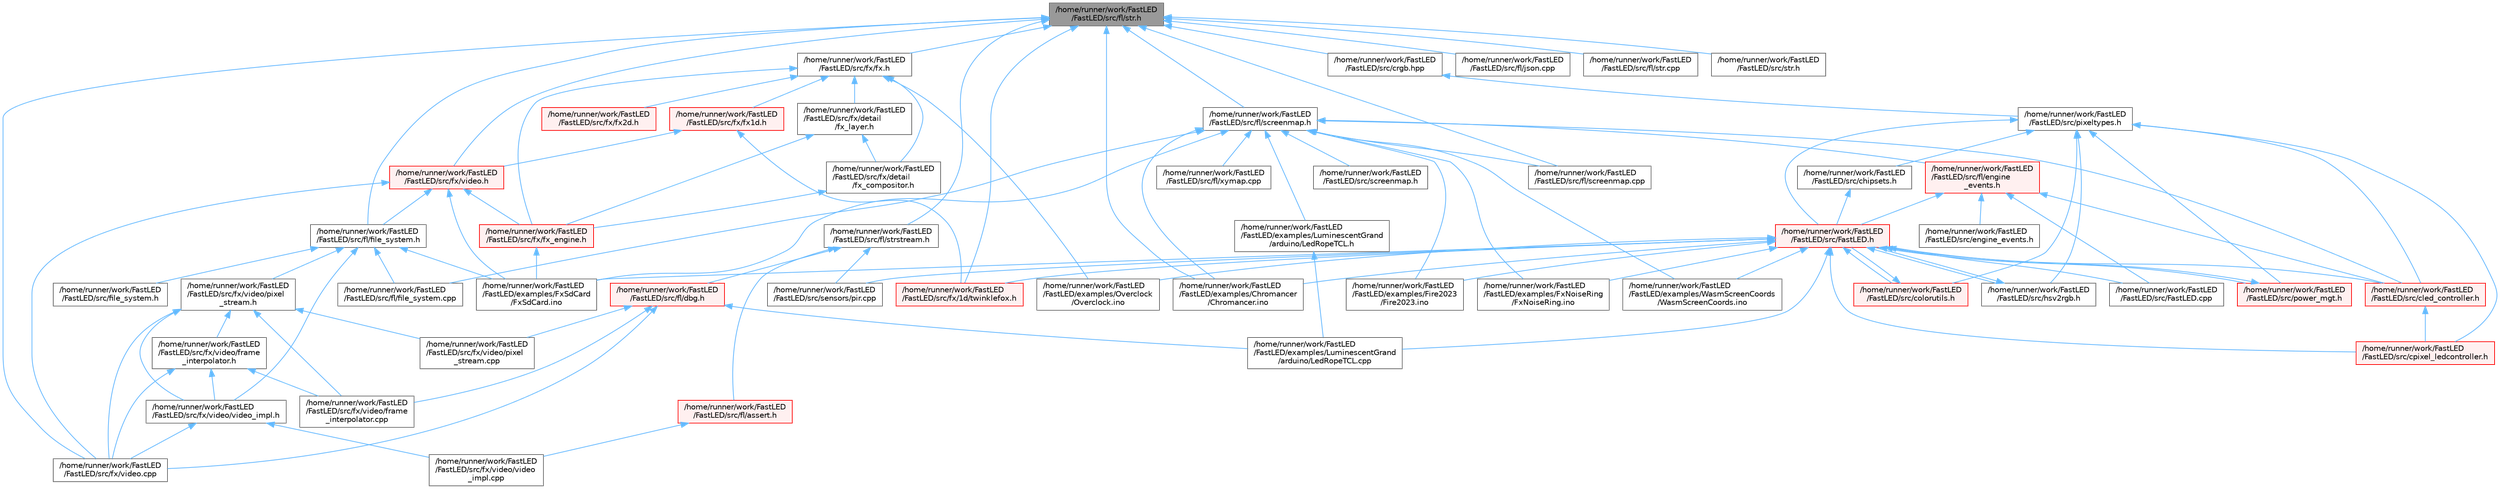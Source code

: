 digraph "/home/runner/work/FastLED/FastLED/src/fl/str.h"
{
 // LATEX_PDF_SIZE
  bgcolor="transparent";
  edge [fontname=Helvetica,fontsize=10,labelfontname=Helvetica,labelfontsize=10];
  node [fontname=Helvetica,fontsize=10,shape=box,height=0.2,width=0.4];
  Node1 [id="Node000001",label="/home/runner/work/FastLED\l/FastLED/src/fl/str.h",height=0.2,width=0.4,color="gray40", fillcolor="grey60", style="filled", fontcolor="black",tooltip=" "];
  Node1 -> Node2 [id="edge1_Node000001_Node000002",dir="back",color="steelblue1",style="solid",tooltip=" "];
  Node2 [id="Node000002",label="/home/runner/work/FastLED\l/FastLED/examples/Chromancer\l/Chromancer.ino",height=0.2,width=0.4,color="grey40", fillcolor="white", style="filled",URL="$d1/ddb/_chromancer_8ino.html",tooltip=" "];
  Node1 -> Node3 [id="edge2_Node000001_Node000003",dir="back",color="steelblue1",style="solid",tooltip=" "];
  Node3 [id="Node000003",label="/home/runner/work/FastLED\l/FastLED/src/crgb.hpp",height=0.2,width=0.4,color="grey40", fillcolor="white", style="filled",URL="$d0/d4b/crgb_8hpp.html",tooltip="Defines utility functions for the red, green, and blue (RGB) pixel struct."];
  Node3 -> Node4 [id="edge3_Node000003_Node000004",dir="back",color="steelblue1",style="solid",tooltip=" "];
  Node4 [id="Node000004",label="/home/runner/work/FastLED\l/FastLED/src/pixeltypes.h",height=0.2,width=0.4,color="grey40", fillcolor="white", style="filled",URL="$d2/dba/pixeltypes_8h.html",tooltip="Includes defintions for RGB and HSV pixels."];
  Node4 -> Node5 [id="edge4_Node000004_Node000005",dir="back",color="steelblue1",style="solid",tooltip=" "];
  Node5 [id="Node000005",label="/home/runner/work/FastLED\l/FastLED/src/FastLED.h",height=0.2,width=0.4,color="red", fillcolor="#FFF0F0", style="filled",URL="$db/d97/_fast_l_e_d_8h.html",tooltip="central include file for FastLED, defines the CFastLED class/object"];
  Node5 -> Node2 [id="edge5_Node000005_Node000002",dir="back",color="steelblue1",style="solid",tooltip=" "];
  Node5 -> Node24 [id="edge6_Node000005_Node000024",dir="back",color="steelblue1",style="solid",tooltip=" "];
  Node24 [id="Node000024",label="/home/runner/work/FastLED\l/FastLED/examples/Fire2023\l/Fire2023.ino",height=0.2,width=0.4,color="grey40", fillcolor="white", style="filled",URL="$d8/d2c/_fire2023_8ino.html",tooltip=" "];
  Node5 -> Node31 [id="edge7_Node000005_Node000031",dir="back",color="steelblue1",style="solid",tooltip=" "];
  Node31 [id="Node000031",label="/home/runner/work/FastLED\l/FastLED/examples/FxNoiseRing\l/FxNoiseRing.ino",height=0.2,width=0.4,color="grey40", fillcolor="white", style="filled",URL="$d3/dac/_fx_noise_ring_8ino.html",tooltip=" "];
  Node5 -> Node34 [id="edge8_Node000005_Node000034",dir="back",color="steelblue1",style="solid",tooltip=" "];
  Node34 [id="Node000034",label="/home/runner/work/FastLED\l/FastLED/examples/FxSdCard\l/FxSdCard.ino",height=0.2,width=0.4,color="grey40", fillcolor="white", style="filled",URL="$d7/d35/_fx_sd_card_8ino.html",tooltip=" "];
  Node5 -> Node38 [id="edge9_Node000005_Node000038",dir="back",color="steelblue1",style="solid",tooltip=" "];
  Node38 [id="Node000038",label="/home/runner/work/FastLED\l/FastLED/examples/LuminescentGrand\l/arduino/LedRopeTCL.cpp",height=0.2,width=0.4,color="grey40", fillcolor="white", style="filled",URL="$d6/dc9/_led_rope_t_c_l_8cpp.html",tooltip=" "];
  Node5 -> Node49 [id="edge10_Node000005_Node000049",dir="back",color="steelblue1",style="solid",tooltip=" "];
  Node49 [id="Node000049",label="/home/runner/work/FastLED\l/FastLED/examples/Overclock\l/Overclock.ino",height=0.2,width=0.4,color="grey40", fillcolor="white", style="filled",URL="$df/d43/_overclock_8ino.html",tooltip="Demonstrates how to overclock a FastLED setup."];
  Node5 -> Node62 [id="edge11_Node000005_Node000062",dir="back",color="steelblue1",style="solid",tooltip=" "];
  Node62 [id="Node000062",label="/home/runner/work/FastLED\l/FastLED/examples/WasmScreenCoords\l/WasmScreenCoords.ino",height=0.2,width=0.4,color="grey40", fillcolor="white", style="filled",URL="$dc/d4d/_wasm_screen_coords_8ino.html",tooltip="Simple test for screen coordinates in the web compiled version of FastLED."];
  Node5 -> Node65 [id="edge12_Node000005_Node000065",dir="back",color="steelblue1",style="solid",tooltip=" "];
  Node65 [id="Node000065",label="/home/runner/work/FastLED\l/FastLED/src/FastLED.cpp",height=0.2,width=0.4,color="grey40", fillcolor="white", style="filled",URL="$d6/dda/_fast_l_e_d_8cpp.html",tooltip="Central source file for FastLED, implements the CFastLED class/object."];
  Node5 -> Node68 [id="edge13_Node000005_Node000068",dir="back",color="steelblue1",style="solid",tooltip=" "];
  Node68 [id="Node000068",label="/home/runner/work/FastLED\l/FastLED/src/cled_controller.h",height=0.2,width=0.4,color="red", fillcolor="#FFF0F0", style="filled",URL="$db/d6d/cled__controller_8h.html",tooltip="base definitions used by led controllers for writing out led data"];
  Node68 -> Node69 [id="edge14_Node000068_Node000069",dir="back",color="steelblue1",style="solid",tooltip=" "];
  Node69 [id="Node000069",label="/home/runner/work/FastLED\l/FastLED/src/cpixel_ledcontroller.h",height=0.2,width=0.4,color="red", fillcolor="#FFF0F0", style="filled",URL="$d9/d57/cpixel__ledcontroller_8h.html",tooltip="defines the templated version of the CLEDController class"];
  Node5 -> Node75 [id="edge15_Node000005_Node000075",dir="back",color="steelblue1",style="solid",tooltip=" "];
  Node75 [id="Node000075",label="/home/runner/work/FastLED\l/FastLED/src/colorutils.h",height=0.2,width=0.4,color="red", fillcolor="#FFF0F0", style="filled",URL="$d1/dfb/colorutils_8h.html",tooltip="Utility functions for color fill, palettes, blending, and more."];
  Node75 -> Node5 [id="edge16_Node000075_Node000005",dir="back",color="steelblue1",style="solid",tooltip=" "];
  Node5 -> Node69 [id="edge17_Node000005_Node000069",dir="back",color="steelblue1",style="solid",tooltip=" "];
  Node5 -> Node93 [id="edge18_Node000005_Node000093",dir="back",color="steelblue1",style="solid",tooltip=" "];
  Node93 [id="Node000093",label="/home/runner/work/FastLED\l/FastLED/src/fx/1d/twinklefox.h",height=0.2,width=0.4,color="red", fillcolor="#FFF0F0", style="filled",URL="$d1/df6/twinklefox_8h.html",tooltip=" "];
  Node5 -> Node99 [id="edge19_Node000005_Node000099",dir="back",color="steelblue1",style="solid",tooltip=" "];
  Node99 [id="Node000099",label="/home/runner/work/FastLED\l/FastLED/src/hsv2rgb.h",height=0.2,width=0.4,color="grey40", fillcolor="white", style="filled",URL="$de/d9a/hsv2rgb_8h.html",tooltip="Functions to convert from the HSV colorspace to the RGB colorspace."];
  Node99 -> Node5 [id="edge20_Node000099_Node000005",dir="back",color="steelblue1",style="solid",tooltip=" "];
  Node5 -> Node110 [id="edge21_Node000005_Node000110",dir="back",color="steelblue1",style="solid",tooltip=" "];
  Node110 [id="Node000110",label="/home/runner/work/FastLED\l/FastLED/src/power_mgt.h",height=0.2,width=0.4,color="red", fillcolor="#FFF0F0", style="filled",URL="$dc/d5b/power__mgt_8h.html",tooltip="Functions to limit the power used by FastLED."];
  Node110 -> Node5 [id="edge22_Node000110_Node000005",dir="back",color="steelblue1",style="solid",tooltip=" "];
  Node5 -> Node83 [id="edge23_Node000005_Node000083",dir="back",color="steelblue1",style="solid",tooltip=" "];
  Node83 [id="Node000083",label="/home/runner/work/FastLED\l/FastLED/src/sensors/pir.cpp",height=0.2,width=0.4,color="grey40", fillcolor="white", style="filled",URL="$d2/da7/pir_8cpp.html",tooltip=" "];
  Node4 -> Node114 [id="edge24_Node000004_Node000114",dir="back",color="steelblue1",style="solid",tooltip=" "];
  Node114 [id="Node000114",label="/home/runner/work/FastLED\l/FastLED/src/chipsets.h",height=0.2,width=0.4,color="grey40", fillcolor="white", style="filled",URL="$db/d66/chipsets_8h.html",tooltip="Contains the bulk of the definitions for the various LED chipsets supported."];
  Node114 -> Node5 [id="edge25_Node000114_Node000005",dir="back",color="steelblue1",style="solid",tooltip=" "];
  Node4 -> Node68 [id="edge26_Node000004_Node000068",dir="back",color="steelblue1",style="solid",tooltip=" "];
  Node4 -> Node75 [id="edge27_Node000004_Node000075",dir="back",color="steelblue1",style="solid",tooltip=" "];
  Node4 -> Node69 [id="edge28_Node000004_Node000069",dir="back",color="steelblue1",style="solid",tooltip=" "];
  Node4 -> Node99 [id="edge29_Node000004_Node000099",dir="back",color="steelblue1",style="solid",tooltip=" "];
  Node4 -> Node110 [id="edge30_Node000004_Node000110",dir="back",color="steelblue1",style="solid",tooltip=" "];
  Node1 -> Node115 [id="edge31_Node000001_Node000115",dir="back",color="steelblue1",style="solid",tooltip=" "];
  Node115 [id="Node000115",label="/home/runner/work/FastLED\l/FastLED/src/fl/file_system.h",height=0.2,width=0.4,color="grey40", fillcolor="white", style="filled",URL="$d9/d28/fl_2file__system_8h.html",tooltip=" "];
  Node115 -> Node34 [id="edge32_Node000115_Node000034",dir="back",color="steelblue1",style="solid",tooltip=" "];
  Node115 -> Node116 [id="edge33_Node000115_Node000116",dir="back",color="steelblue1",style="solid",tooltip=" "];
  Node116 [id="Node000116",label="/home/runner/work/FastLED\l/FastLED/src/file_system.h",height=0.2,width=0.4,color="grey40", fillcolor="white", style="filled",URL="$d6/d8d/file__system_8h.html",tooltip=" "];
  Node115 -> Node117 [id="edge34_Node000115_Node000117",dir="back",color="steelblue1",style="solid",tooltip=" "];
  Node117 [id="Node000117",label="/home/runner/work/FastLED\l/FastLED/src/fl/file_system.cpp",height=0.2,width=0.4,color="grey40", fillcolor="white", style="filled",URL="$d4/d37/file__system_8cpp.html",tooltip=" "];
  Node115 -> Node118 [id="edge35_Node000115_Node000118",dir="back",color="steelblue1",style="solid",tooltip=" "];
  Node118 [id="Node000118",label="/home/runner/work/FastLED\l/FastLED/src/fx/video/pixel\l_stream.h",height=0.2,width=0.4,color="grey40", fillcolor="white", style="filled",URL="$d3/dfa/pixel__stream_8h.html",tooltip=" "];
  Node118 -> Node119 [id="edge36_Node000118_Node000119",dir="back",color="steelblue1",style="solid",tooltip=" "];
  Node119 [id="Node000119",label="/home/runner/work/FastLED\l/FastLED/src/fx/video.cpp",height=0.2,width=0.4,color="grey40", fillcolor="white", style="filled",URL="$d0/d05/video_8cpp.html",tooltip=" "];
  Node118 -> Node120 [id="edge37_Node000118_Node000120",dir="back",color="steelblue1",style="solid",tooltip=" "];
  Node120 [id="Node000120",label="/home/runner/work/FastLED\l/FastLED/src/fx/video/frame\l_interpolator.cpp",height=0.2,width=0.4,color="grey40", fillcolor="white", style="filled",URL="$d5/da4/frame__interpolator_8cpp.html",tooltip=" "];
  Node118 -> Node121 [id="edge38_Node000118_Node000121",dir="back",color="steelblue1",style="solid",tooltip=" "];
  Node121 [id="Node000121",label="/home/runner/work/FastLED\l/FastLED/src/fx/video/frame\l_interpolator.h",height=0.2,width=0.4,color="grey40", fillcolor="white", style="filled",URL="$d3/dda/frame__interpolator_8h.html",tooltip=" "];
  Node121 -> Node119 [id="edge39_Node000121_Node000119",dir="back",color="steelblue1",style="solid",tooltip=" "];
  Node121 -> Node120 [id="edge40_Node000121_Node000120",dir="back",color="steelblue1",style="solid",tooltip=" "];
  Node121 -> Node122 [id="edge41_Node000121_Node000122",dir="back",color="steelblue1",style="solid",tooltip=" "];
  Node122 [id="Node000122",label="/home/runner/work/FastLED\l/FastLED/src/fx/video/video_impl.h",height=0.2,width=0.4,color="grey40", fillcolor="white", style="filled",URL="$d5/d82/video__impl_8h.html",tooltip=" "];
  Node122 -> Node119 [id="edge42_Node000122_Node000119",dir="back",color="steelblue1",style="solid",tooltip=" "];
  Node122 -> Node123 [id="edge43_Node000122_Node000123",dir="back",color="steelblue1",style="solid",tooltip=" "];
  Node123 [id="Node000123",label="/home/runner/work/FastLED\l/FastLED/src/fx/video/video\l_impl.cpp",height=0.2,width=0.4,color="grey40", fillcolor="white", style="filled",URL="$d0/d7f/video__impl_8cpp.html",tooltip=" "];
  Node118 -> Node124 [id="edge44_Node000118_Node000124",dir="back",color="steelblue1",style="solid",tooltip=" "];
  Node124 [id="Node000124",label="/home/runner/work/FastLED\l/FastLED/src/fx/video/pixel\l_stream.cpp",height=0.2,width=0.4,color="grey40", fillcolor="white", style="filled",URL="$da/d7a/pixel__stream_8cpp.html",tooltip=" "];
  Node118 -> Node122 [id="edge45_Node000118_Node000122",dir="back",color="steelblue1",style="solid",tooltip=" "];
  Node115 -> Node122 [id="edge46_Node000115_Node000122",dir="back",color="steelblue1",style="solid",tooltip=" "];
  Node1 -> Node125 [id="edge47_Node000001_Node000125",dir="back",color="steelblue1",style="solid",tooltip=" "];
  Node125 [id="Node000125",label="/home/runner/work/FastLED\l/FastLED/src/fl/json.cpp",height=0.2,width=0.4,color="grey40", fillcolor="white", style="filled",URL="$dd/d55/json_8cpp.html",tooltip=" "];
  Node1 -> Node126 [id="edge48_Node000001_Node000126",dir="back",color="steelblue1",style="solid",tooltip=" "];
  Node126 [id="Node000126",label="/home/runner/work/FastLED\l/FastLED/src/fl/screenmap.cpp",height=0.2,width=0.4,color="grey40", fillcolor="white", style="filled",URL="$d9/d6f/screenmap_8cpp.html",tooltip=" "];
  Node1 -> Node127 [id="edge49_Node000001_Node000127",dir="back",color="steelblue1",style="solid",tooltip=" "];
  Node127 [id="Node000127",label="/home/runner/work/FastLED\l/FastLED/src/fl/screenmap.h",height=0.2,width=0.4,color="grey40", fillcolor="white", style="filled",URL="$d7/d0d/fl_2screenmap_8h.html",tooltip=" "];
  Node127 -> Node2 [id="edge50_Node000127_Node000002",dir="back",color="steelblue1",style="solid",tooltip=" "];
  Node127 -> Node24 [id="edge51_Node000127_Node000024",dir="back",color="steelblue1",style="solid",tooltip=" "];
  Node127 -> Node31 [id="edge52_Node000127_Node000031",dir="back",color="steelblue1",style="solid",tooltip=" "];
  Node127 -> Node34 [id="edge53_Node000127_Node000034",dir="back",color="steelblue1",style="solid",tooltip=" "];
  Node127 -> Node128 [id="edge54_Node000127_Node000128",dir="back",color="steelblue1",style="solid",tooltip=" "];
  Node128 [id="Node000128",label="/home/runner/work/FastLED\l/FastLED/examples/LuminescentGrand\l/arduino/LedRopeTCL.h",height=0.2,width=0.4,color="grey40", fillcolor="white", style="filled",URL="$d9/d7e/_led_rope_t_c_l_8h.html",tooltip=" "];
  Node128 -> Node38 [id="edge55_Node000128_Node000038",dir="back",color="steelblue1",style="solid",tooltip=" "];
  Node127 -> Node62 [id="edge56_Node000127_Node000062",dir="back",color="steelblue1",style="solid",tooltip=" "];
  Node127 -> Node68 [id="edge57_Node000127_Node000068",dir="back",color="steelblue1",style="solid",tooltip=" "];
  Node127 -> Node129 [id="edge58_Node000127_Node000129",dir="back",color="steelblue1",style="solid",tooltip=" "];
  Node129 [id="Node000129",label="/home/runner/work/FastLED\l/FastLED/src/fl/engine\l_events.h",height=0.2,width=0.4,color="red", fillcolor="#FFF0F0", style="filled",URL="$dc/dd9/fl_2engine__events_8h.html",tooltip=" "];
  Node129 -> Node65 [id="edge59_Node000129_Node000065",dir="back",color="steelblue1",style="solid",tooltip=" "];
  Node129 -> Node5 [id="edge60_Node000129_Node000005",dir="back",color="steelblue1",style="solid",tooltip=" "];
  Node129 -> Node68 [id="edge61_Node000129_Node000068",dir="back",color="steelblue1",style="solid",tooltip=" "];
  Node129 -> Node130 [id="edge62_Node000129_Node000130",dir="back",color="steelblue1",style="solid",tooltip=" "];
  Node130 [id="Node000130",label="/home/runner/work/FastLED\l/FastLED/src/engine_events.h",height=0.2,width=0.4,color="grey40", fillcolor="white", style="filled",URL="$db/dc0/engine__events_8h.html",tooltip=" "];
  Node127 -> Node117 [id="edge63_Node000127_Node000117",dir="back",color="steelblue1",style="solid",tooltip=" "];
  Node127 -> Node126 [id="edge64_Node000127_Node000126",dir="back",color="steelblue1",style="solid",tooltip=" "];
  Node127 -> Node132 [id="edge65_Node000127_Node000132",dir="back",color="steelblue1",style="solid",tooltip=" "];
  Node132 [id="Node000132",label="/home/runner/work/FastLED\l/FastLED/src/fl/xymap.cpp",height=0.2,width=0.4,color="grey40", fillcolor="white", style="filled",URL="$d7/d09/xymap_8cpp.html",tooltip=" "];
  Node127 -> Node133 [id="edge66_Node000127_Node000133",dir="back",color="steelblue1",style="solid",tooltip=" "];
  Node133 [id="Node000133",label="/home/runner/work/FastLED\l/FastLED/src/screenmap.h",height=0.2,width=0.4,color="grey40", fillcolor="white", style="filled",URL="$d7/d97/screenmap_8h.html",tooltip=" "];
  Node1 -> Node134 [id="edge67_Node000001_Node000134",dir="back",color="steelblue1",style="solid",tooltip=" "];
  Node134 [id="Node000134",label="/home/runner/work/FastLED\l/FastLED/src/fl/str.cpp",height=0.2,width=0.4,color="grey40", fillcolor="white", style="filled",URL="$d1/d1f/str_8cpp.html",tooltip=" "];
  Node1 -> Node135 [id="edge68_Node000001_Node000135",dir="back",color="steelblue1",style="solid",tooltip=" "];
  Node135 [id="Node000135",label="/home/runner/work/FastLED\l/FastLED/src/fl/strstream.h",height=0.2,width=0.4,color="grey40", fillcolor="white", style="filled",URL="$d8/d00/strstream_8h.html",tooltip=" "];
  Node135 -> Node136 [id="edge69_Node000135_Node000136",dir="back",color="steelblue1",style="solid",tooltip=" "];
  Node136 [id="Node000136",label="/home/runner/work/FastLED\l/FastLED/src/fl/assert.h",height=0.2,width=0.4,color="red", fillcolor="#FFF0F0", style="filled",URL="$dc/da7/assert_8h.html",tooltip=" "];
  Node136 -> Node123 [id="edge70_Node000136_Node000123",dir="back",color="steelblue1",style="solid",tooltip=" "];
  Node135 -> Node142 [id="edge71_Node000135_Node000142",dir="back",color="steelblue1",style="solid",tooltip=" "];
  Node142 [id="Node000142",label="/home/runner/work/FastLED\l/FastLED/src/fl/dbg.h",height=0.2,width=0.4,color="red", fillcolor="#FFF0F0", style="filled",URL="$d6/d01/dbg_8h.html",tooltip=" "];
  Node142 -> Node38 [id="edge72_Node000142_Node000038",dir="back",color="steelblue1",style="solid",tooltip=" "];
  Node142 -> Node119 [id="edge73_Node000142_Node000119",dir="back",color="steelblue1",style="solid",tooltip=" "];
  Node142 -> Node120 [id="edge74_Node000142_Node000120",dir="back",color="steelblue1",style="solid",tooltip=" "];
  Node142 -> Node124 [id="edge75_Node000142_Node000124",dir="back",color="steelblue1",style="solid",tooltip=" "];
  Node135 -> Node83 [id="edge76_Node000135_Node000083",dir="back",color="steelblue1",style="solid",tooltip=" "];
  Node1 -> Node93 [id="edge77_Node000001_Node000093",dir="back",color="steelblue1",style="solid",tooltip=" "];
  Node1 -> Node152 [id="edge78_Node000001_Node000152",dir="back",color="steelblue1",style="solid",tooltip=" "];
  Node152 [id="Node000152",label="/home/runner/work/FastLED\l/FastLED/src/fx/fx.h",height=0.2,width=0.4,color="grey40", fillcolor="white", style="filled",URL="$d2/d0c/fx_8h.html",tooltip=" "];
  Node152 -> Node49 [id="edge79_Node000152_Node000049",dir="back",color="steelblue1",style="solid",tooltip=" "];
  Node152 -> Node148 [id="edge80_Node000152_Node000148",dir="back",color="steelblue1",style="solid",tooltip=" "];
  Node148 [id="Node000148",label="/home/runner/work/FastLED\l/FastLED/src/fx/detail\l/fx_compositor.h",height=0.2,width=0.4,color="grey40", fillcolor="white", style="filled",URL="$d5/d6b/fx__compositor_8h.html",tooltip=" "];
  Node148 -> Node140 [id="edge81_Node000148_Node000140",dir="back",color="steelblue1",style="solid",tooltip=" "];
  Node140 [id="Node000140",label="/home/runner/work/FastLED\l/FastLED/src/fx/fx_engine.h",height=0.2,width=0.4,color="red", fillcolor="#FFF0F0", style="filled",URL="$d9/d3c/fx__engine_8h.html",tooltip=" "];
  Node140 -> Node34 [id="edge82_Node000140_Node000034",dir="back",color="steelblue1",style="solid",tooltip=" "];
  Node152 -> Node147 [id="edge83_Node000152_Node000147",dir="back",color="steelblue1",style="solid",tooltip=" "];
  Node147 [id="Node000147",label="/home/runner/work/FastLED\l/FastLED/src/fx/detail\l/fx_layer.h",height=0.2,width=0.4,color="grey40", fillcolor="white", style="filled",URL="$d7/d2f/fx__layer_8h.html",tooltip=" "];
  Node147 -> Node148 [id="edge84_Node000147_Node000148",dir="back",color="steelblue1",style="solid",tooltip=" "];
  Node147 -> Node140 [id="edge85_Node000147_Node000140",dir="back",color="steelblue1",style="solid",tooltip=" "];
  Node152 -> Node153 [id="edge86_Node000152_Node000153",dir="back",color="steelblue1",style="solid",tooltip=" "];
  Node153 [id="Node000153",label="/home/runner/work/FastLED\l/FastLED/src/fx/fx1d.h",height=0.2,width=0.4,color="red", fillcolor="#FFF0F0", style="filled",URL="$da/d81/fx1d_8h.html",tooltip=" "];
  Node153 -> Node93 [id="edge87_Node000153_Node000093",dir="back",color="steelblue1",style="solid",tooltip=" "];
  Node153 -> Node154 [id="edge88_Node000153_Node000154",dir="back",color="steelblue1",style="solid",tooltip=" "];
  Node154 [id="Node000154",label="/home/runner/work/FastLED\l/FastLED/src/fx/video.h",height=0.2,width=0.4,color="red", fillcolor="#FFF0F0", style="filled",URL="$dd/d78/video_8h.html",tooltip=" "];
  Node154 -> Node34 [id="edge89_Node000154_Node000034",dir="back",color="steelblue1",style="solid",tooltip=" "];
  Node154 -> Node115 [id="edge90_Node000154_Node000115",dir="back",color="steelblue1",style="solid",tooltip=" "];
  Node154 -> Node140 [id="edge91_Node000154_Node000140",dir="back",color="steelblue1",style="solid",tooltip=" "];
  Node154 -> Node119 [id="edge92_Node000154_Node000119",dir="back",color="steelblue1",style="solid",tooltip=" "];
  Node152 -> Node155 [id="edge93_Node000152_Node000155",dir="back",color="steelblue1",style="solid",tooltip=" "];
  Node155 [id="Node000155",label="/home/runner/work/FastLED\l/FastLED/src/fx/fx2d.h",height=0.2,width=0.4,color="red", fillcolor="#FFF0F0", style="filled",URL="$d9/d43/fx2d_8h.html",tooltip=" "];
  Node152 -> Node140 [id="edge94_Node000152_Node000140",dir="back",color="steelblue1",style="solid",tooltip=" "];
  Node1 -> Node119 [id="edge95_Node000001_Node000119",dir="back",color="steelblue1",style="solid",tooltip=" "];
  Node1 -> Node154 [id="edge96_Node000001_Node000154",dir="back",color="steelblue1",style="solid",tooltip=" "];
  Node1 -> Node157 [id="edge97_Node000001_Node000157",dir="back",color="steelblue1",style="solid",tooltip=" "];
  Node157 [id="Node000157",label="/home/runner/work/FastLED\l/FastLED/src/str.h",height=0.2,width=0.4,color="grey40", fillcolor="white", style="filled",URL="$d1/d93/str_8h.html",tooltip=" "];
}

